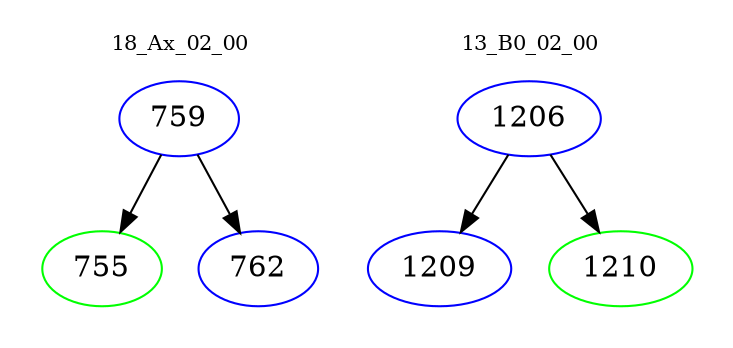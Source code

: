 digraph{
subgraph cluster_0 {
color = white
label = "18_Ax_02_00";
fontsize=10;
T0_759 [label="759", color="blue"]
T0_759 -> T0_755 [color="black"]
T0_755 [label="755", color="green"]
T0_759 -> T0_762 [color="black"]
T0_762 [label="762", color="blue"]
}
subgraph cluster_1 {
color = white
label = "13_B0_02_00";
fontsize=10;
T1_1206 [label="1206", color="blue"]
T1_1206 -> T1_1209 [color="black"]
T1_1209 [label="1209", color="blue"]
T1_1206 -> T1_1210 [color="black"]
T1_1210 [label="1210", color="green"]
}
}

